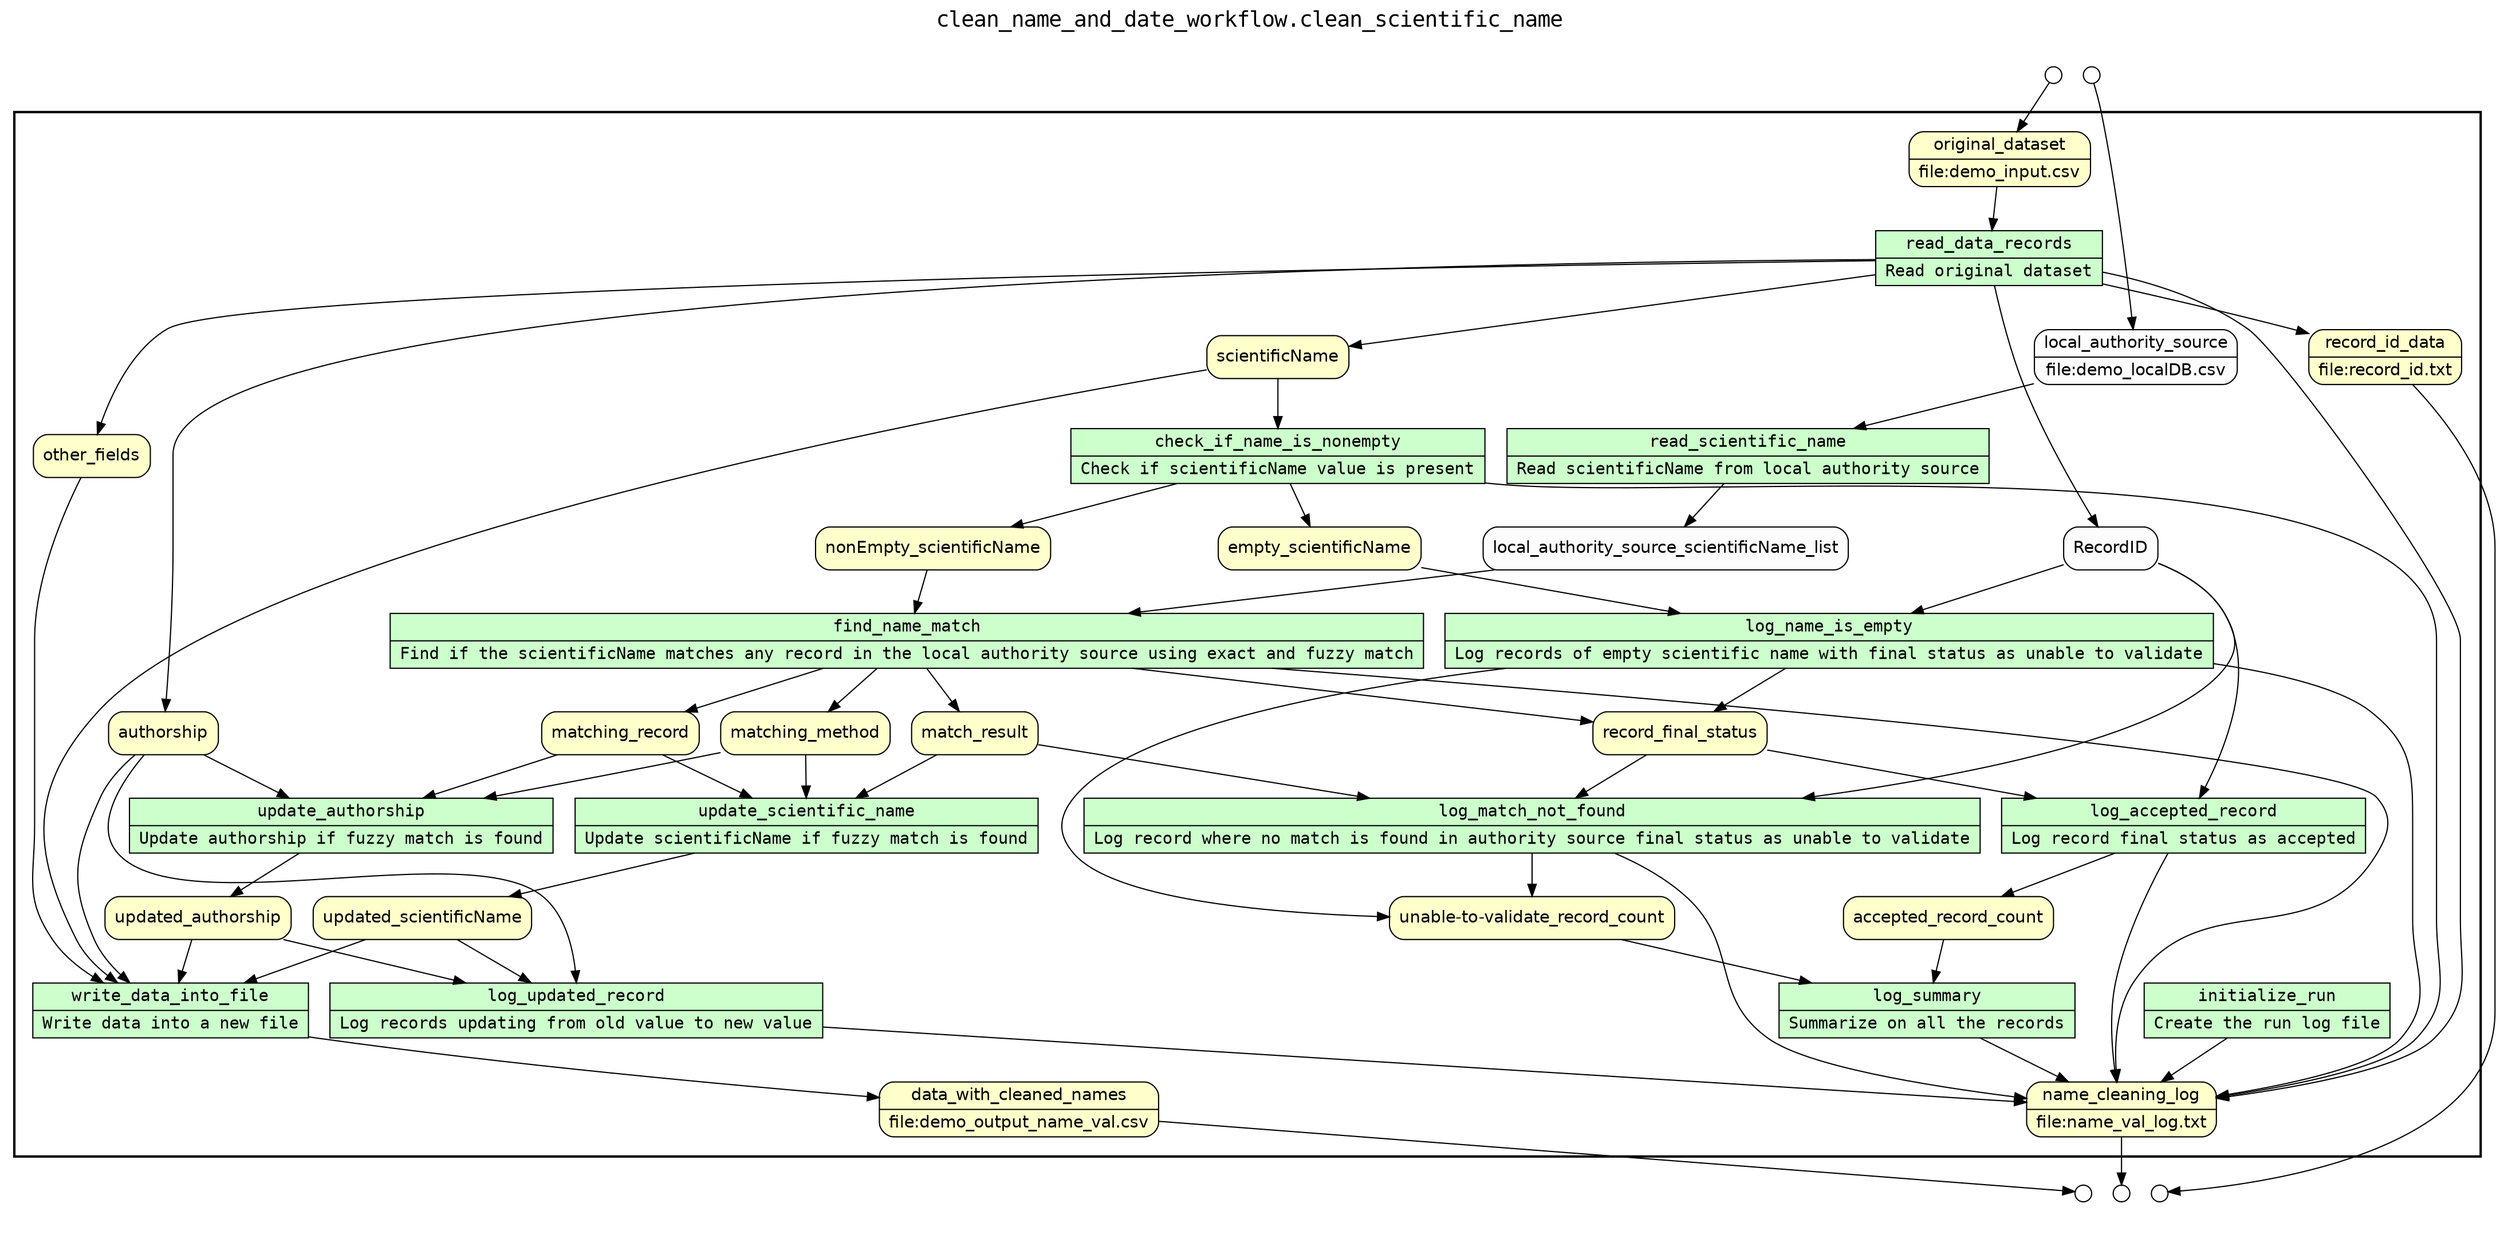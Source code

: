
/* Start of top-level graph */
digraph Workflow {
rankdir=TB

/* Title for graph */
fontname=Courier; fontsize=18; labelloc=t
label="clean_name_and_date_workflow.clean_scientific_name"

/* Start of double cluster for drawing box around nodes in workflow */
subgraph cluster_workflow_box_outer { label=""; color=black; penwidth=2
subgraph cluster_workflow_box_inner { label=""; color=white

/* Style for nodes representing atomic programs in workflow */
node[shape=box style=filled fillcolor="#CCFFCC" peripheries=1 fontname=Courier]

/* Nodes representing atomic programs in workflow */
initialize_run [shape=record rankdir=LR label="{<f0> initialize_run |<f1> Create the run log file}"];
read_scientific_name [shape=record rankdir=LR label="{<f0> read_scientific_name |<f1> Read scientificName from local authority source}"];
read_data_records [shape=record rankdir=LR label="{<f0> read_data_records |<f1> Read original dataset}"];
check_if_name_is_nonempty [shape=record rankdir=LR label="{<f0> check_if_name_is_nonempty |<f1> Check if scientificName value is present}"];
log_name_is_empty [shape=record rankdir=LR label="{<f0> log_name_is_empty |<f1> Log records of empty scientific name with final status as unable to validate}"];
find_name_match [shape=record rankdir=LR label="{<f0> find_name_match |<f1> Find if the scientificName matches any record in the local authority source using exact and fuzzy match}"];
log_match_not_found [shape=record rankdir=LR label="{<f0> log_match_not_found |<f1> Log record where no match is found in authority source final status as unable to validate}"];
update_scientific_name [shape=record rankdir=LR label="{<f0> update_scientific_name |<f1> Update scientificName if fuzzy match is found}"];
update_authorship [shape=record rankdir=LR label="{<f0> update_authorship |<f1> Update authorship if fuzzy match is found}"];
log_updated_record [shape=record rankdir=LR label="{<f0> log_updated_record |<f1> Log records updating from old value to new value}"];
log_accepted_record [shape=record rankdir=LR label="{<f0> log_accepted_record |<f1> Log record final status as accepted}"];
write_data_into_file [shape=record rankdir=LR label="{<f0> write_data_into_file |<f1> Write data into a new file}"];
log_summary [shape=record rankdir=LR label="{<f0> log_summary |<f1> Summarize on all the records}"];

/* Style for nodes representing non-parameter data channels in workflow */
node[shape=box style="rounded,filled" fillcolor="#FFFFCC" peripheries=1 fontname=Helvetica]

/* Nodes for non-parameter data channels in workflow */
data_with_cleaned_names [shape=record rankdir=LR label="{<f0> data_with_cleaned_names |<f1> file\:demo_output_name_val.csv}"];
name_cleaning_log [shape=record rankdir=LR label="{<f0> name_cleaning_log |<f1> file\:name_val_log.txt}"];
record_id_data [shape=record rankdir=LR label="{<f0> record_id_data |<f1> file\:record_id.txt}"];
original_dataset [shape=record rankdir=LR label="{<f0> original_dataset |<f1> file\:demo_input.csv}"];
scientificName
empty_scientificName
nonEmpty_scientificName
record_final_status
match_result
matching_method
matching_record
authorship
updated_scientificName
updated_authorship
other_fields
accepted_record_count
"unable-to-validate_record_count"

/* Style for nodes representing parameter channels in workflow */
node[shape=box style="rounded,filled" fillcolor="#FCFCFC" peripheries=1 fontname=Helvetica]

/* Nodes representing parameter channels in workflow */
local_authority_source [shape=record rankdir=LR label="{<f0> local_authority_source |<f1> file\:demo_localDB.csv}"];
RecordID
local_authority_source_scientificName_list

/* Edges representing connections between programs and channels */
initialize_run -> name_cleaning_log
read_scientific_name -> local_authority_source_scientificName_list
local_authority_source -> read_scientific_name
read_data_records -> scientificName
read_data_records -> authorship
read_data_records -> RecordID
read_data_records -> other_fields
read_data_records -> record_id_data
read_data_records -> name_cleaning_log
original_dataset -> read_data_records
check_if_name_is_nonempty -> empty_scientificName
check_if_name_is_nonempty -> nonEmpty_scientificName
check_if_name_is_nonempty -> name_cleaning_log
scientificName -> check_if_name_is_nonempty
log_name_is_empty -> record_final_status
log_name_is_empty -> "unable-to-validate_record_count"
log_name_is_empty -> name_cleaning_log
RecordID -> log_name_is_empty
empty_scientificName -> log_name_is_empty
find_name_match -> matching_record
find_name_match -> match_result
find_name_match -> record_final_status
find_name_match -> matching_method
find_name_match -> name_cleaning_log
nonEmpty_scientificName -> find_name_match
local_authority_source_scientificName_list -> find_name_match
log_match_not_found -> "unable-to-validate_record_count"
log_match_not_found -> name_cleaning_log
RecordID -> log_match_not_found
record_final_status -> log_match_not_found
match_result -> log_match_not_found
update_scientific_name -> updated_scientificName
matching_method -> update_scientific_name
match_result -> update_scientific_name
matching_record -> update_scientific_name
update_authorship -> updated_authorship
authorship -> update_authorship
matching_method -> update_authorship
matching_record -> update_authorship
log_updated_record -> name_cleaning_log
updated_scientificName -> log_updated_record
updated_authorship -> log_updated_record
authorship -> log_updated_record
log_accepted_record -> accepted_record_count
log_accepted_record -> name_cleaning_log
RecordID -> log_accepted_record
record_final_status -> log_accepted_record
write_data_into_file -> data_with_cleaned_names
other_fields -> write_data_into_file
scientificName -> write_data_into_file
authorship -> write_data_into_file
updated_scientificName -> write_data_into_file
updated_authorship -> write_data_into_file
log_summary -> name_cleaning_log
accepted_record_count -> log_summary
"unable-to-validate_record_count" -> log_summary

/* End of double cluster for drawing box around nodes in workflow */
}}

/* Hidden double-cluster for grouping workflow input ports */
subgraph cluster_input_ports_group_outer { label=""; color=white
subgraph cluster_input_ports_group_inner { label=""; color=white

/* Style for nodes representing workflow input ports */
node[shape=circle style="rounded,filled" fillcolor="#FFFFFF" peripheries=1 fontname=Helvetica width=0.2]

/* Nodes representing workflow input ports */
local_authority_source_input_port [label=""]
original_dataset_input_port [label=""]

/* End of double-cluster for grouping workflow input ports */
}}

/* Hidden double-cluster for grouping workflow output ports */
subgraph cluster_output_ports_group_outer { label=""; color=white
subgraph cluster_output_ports_group_inner { label=""; color=white

/* Style for nodes representing workflow output ports */
node[shape=circle style="rounded,filled" fillcolor="#FFFFFF" peripheries=1 fontname=Helvetica width=0.2]

/* Nodes representing workflow output ports */
data_with_cleaned_names_output_port [label=""]
name_cleaning_log_output_port [label=""]
record_id_data_output_port [label=""]

/* End of double-cluster for grouping workflow output ports */
}}

/* Edges from input ports to channels */
local_authority_source_input_port -> local_authority_source
original_dataset_input_port -> original_dataset

/* Edges from channels to output ports */
data_with_cleaned_names -> data_with_cleaned_names_output_port
name_cleaning_log -> name_cleaning_log_output_port
record_id_data -> record_id_data_output_port

/* End of top-level graph */
}

